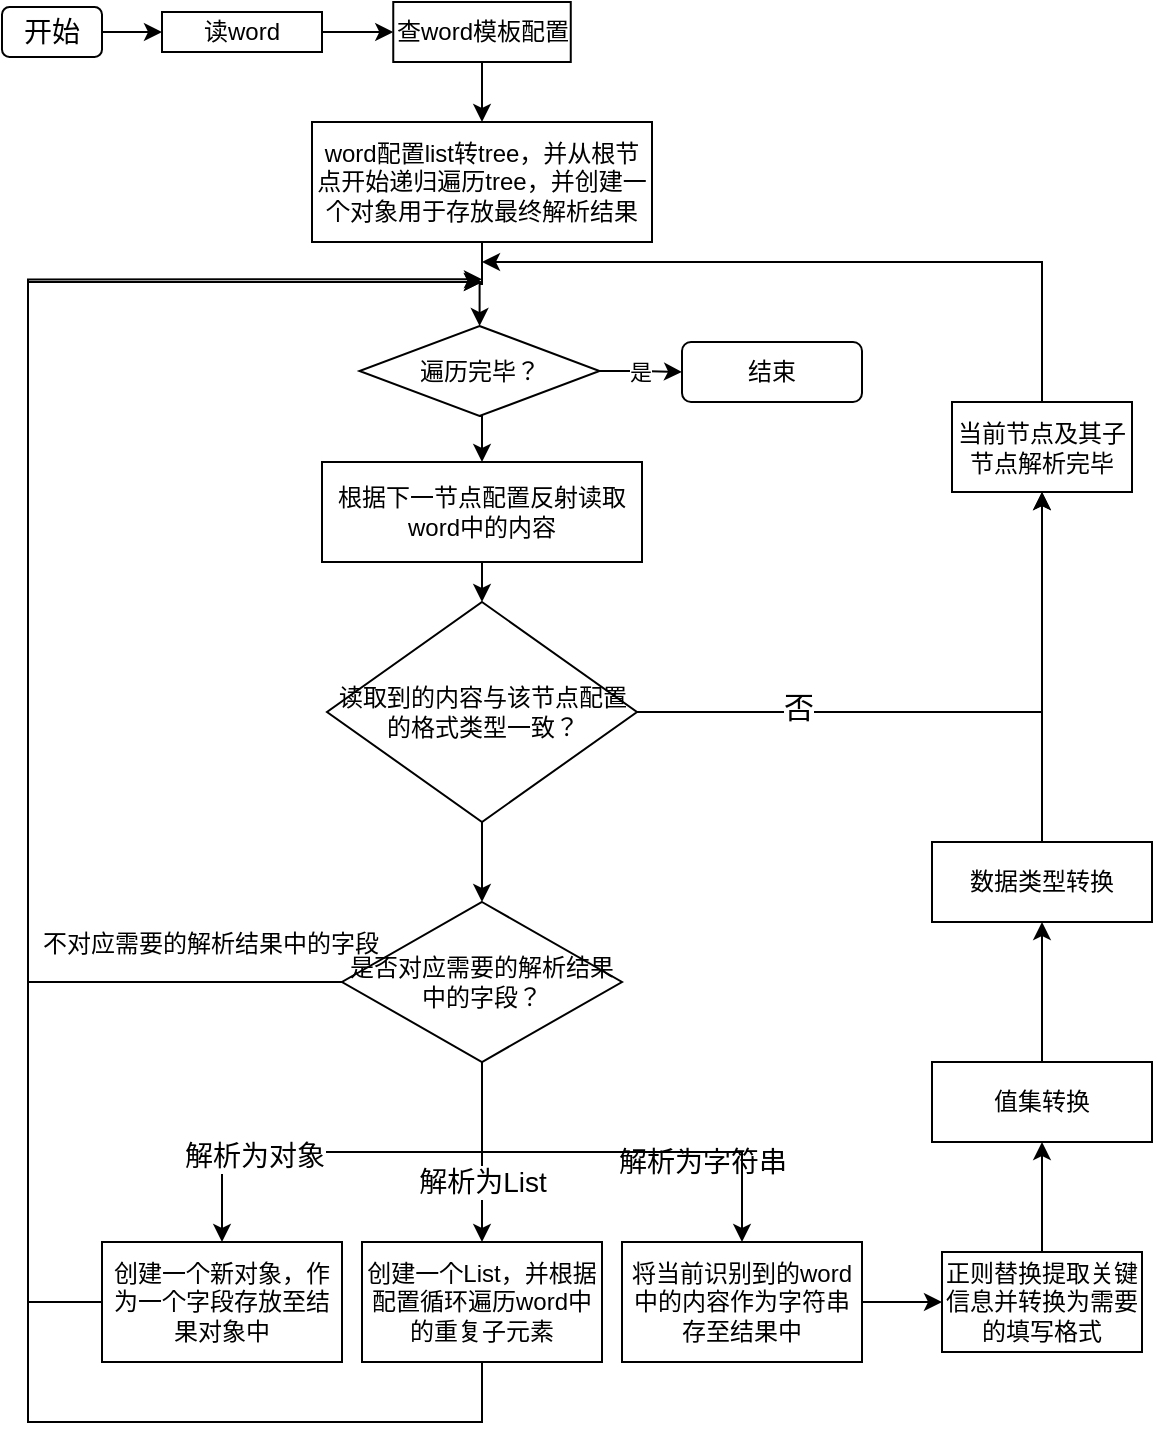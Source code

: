 <mxfile version="20.0.4" type="github">
  <diagram id="cStmrBWBUKKDO5YMdDYV" name="Page-1">
    <mxGraphModel dx="2457" dy="310" grid="0" gridSize="10" guides="1" tooltips="1" connect="1" arrows="1" fold="1" page="0" pageScale="1" pageWidth="827" pageHeight="1169" math="0" shadow="0">
      <root>
        <mxCell id="0" />
        <mxCell id="1" parent="0" />
        <mxCell id="IrY3qVLwDkcVsE8QbAmd-3" value="" style="edgeStyle=orthogonalEdgeStyle;rounded=0;orthogonalLoop=1;jettySize=auto;html=1;" edge="1" parent="1" source="IrY3qVLwDkcVsE8QbAmd-1" target="IrY3qVLwDkcVsE8QbAmd-2">
          <mxGeometry relative="1" as="geometry" />
        </mxCell>
        <mxCell id="IrY3qVLwDkcVsE8QbAmd-1" value="读word" style="rounded=0;whiteSpace=wrap;html=1;" vertex="1" parent="1">
          <mxGeometry x="-20" y="405" width="80" height="20" as="geometry" />
        </mxCell>
        <mxCell id="IrY3qVLwDkcVsE8QbAmd-5" value="" style="edgeStyle=orthogonalEdgeStyle;rounded=0;orthogonalLoop=1;jettySize=auto;html=1;" edge="1" parent="1" source="IrY3qVLwDkcVsE8QbAmd-2" target="IrY3qVLwDkcVsE8QbAmd-4">
          <mxGeometry relative="1" as="geometry" />
        </mxCell>
        <mxCell id="IrY3qVLwDkcVsE8QbAmd-2" value="查word模板配置" style="rounded=0;whiteSpace=wrap;html=1;" vertex="1" parent="1">
          <mxGeometry x="95.63" y="400" width="88.75" height="30" as="geometry" />
        </mxCell>
        <mxCell id="IrY3qVLwDkcVsE8QbAmd-7" value="" style="edgeStyle=orthogonalEdgeStyle;rounded=0;orthogonalLoop=1;jettySize=auto;html=1;exitX=0.5;exitY=1;exitDx=0;exitDy=0;entryX=0.5;entryY=0;entryDx=0;entryDy=0;" edge="1" parent="1" source="IrY3qVLwDkcVsE8QbAmd-17" target="IrY3qVLwDkcVsE8QbAmd-26">
          <mxGeometry relative="1" as="geometry">
            <mxPoint x="137.5" y="600" as="sourcePoint" />
            <mxPoint x="140" y="640" as="targetPoint" />
          </mxGeometry>
        </mxCell>
        <mxCell id="IrY3qVLwDkcVsE8QbAmd-18" value="" style="edgeStyle=orthogonalEdgeStyle;rounded=0;orthogonalLoop=1;jettySize=auto;html=1;" edge="1" parent="1" source="IrY3qVLwDkcVsE8QbAmd-4" target="IrY3qVLwDkcVsE8QbAmd-17">
          <mxGeometry relative="1" as="geometry" />
        </mxCell>
        <mxCell id="IrY3qVLwDkcVsE8QbAmd-4" value="word配置list转tree，并从根节点开始递归遍历tree，并创建一个对象用于存放最终解析结果" style="rounded=0;whiteSpace=wrap;html=1;" vertex="1" parent="1">
          <mxGeometry x="55" y="460" width="170" height="60" as="geometry" />
        </mxCell>
        <mxCell id="IrY3qVLwDkcVsE8QbAmd-8" style="edgeStyle=orthogonalEdgeStyle;rounded=0;orthogonalLoop=1;jettySize=auto;html=1;exitX=1;exitY=0.5;exitDx=0;exitDy=0;entryX=0.5;entryY=1;entryDx=0;entryDy=0;" edge="1" parent="1" source="IrY3qVLwDkcVsE8QbAmd-6" target="IrY3qVLwDkcVsE8QbAmd-11">
          <mxGeometry relative="1" as="geometry">
            <mxPoint x="440" y="680" as="targetPoint" />
            <Array as="points">
              <mxPoint x="420" y="755" />
            </Array>
          </mxGeometry>
        </mxCell>
        <mxCell id="IrY3qVLwDkcVsE8QbAmd-9" value="否" style="edgeLabel;html=1;align=center;verticalAlign=middle;resizable=0;points=[];fontSize=15;" vertex="1" connectable="0" parent="IrY3qVLwDkcVsE8QbAmd-8">
          <mxGeometry x="-0.484" y="3" relative="1" as="geometry">
            <mxPoint as="offset" />
          </mxGeometry>
        </mxCell>
        <mxCell id="IrY3qVLwDkcVsE8QbAmd-14" value="" style="edgeStyle=orthogonalEdgeStyle;rounded=0;orthogonalLoop=1;jettySize=auto;html=1;entryX=0.5;entryY=0;entryDx=0;entryDy=0;" edge="1" parent="1" source="IrY3qVLwDkcVsE8QbAmd-6" target="IrY3qVLwDkcVsE8QbAmd-15">
          <mxGeometry relative="1" as="geometry">
            <mxPoint x="137.5" y="890" as="targetPoint" />
          </mxGeometry>
        </mxCell>
        <mxCell id="IrY3qVLwDkcVsE8QbAmd-6" value="读取到的内容与该节点配置的格式类型一致？" style="rhombus;whiteSpace=wrap;html=1;rounded=0;" vertex="1" parent="1">
          <mxGeometry x="62.5" y="700" width="155" height="110" as="geometry" />
        </mxCell>
        <mxCell id="IrY3qVLwDkcVsE8QbAmd-12" style="edgeStyle=orthogonalEdgeStyle;rounded=0;orthogonalLoop=1;jettySize=auto;html=1;exitX=0.5;exitY=0;exitDx=0;exitDy=0;" edge="1" parent="1" source="IrY3qVLwDkcVsE8QbAmd-11">
          <mxGeometry relative="1" as="geometry">
            <mxPoint x="140" y="530" as="targetPoint" />
            <mxPoint x="500" y="580" as="sourcePoint" />
            <Array as="points">
              <mxPoint x="420" y="530" />
            </Array>
          </mxGeometry>
        </mxCell>
        <mxCell id="IrY3qVLwDkcVsE8QbAmd-11" value="当前节点及其子节点解析完毕" style="whiteSpace=wrap;html=1;" vertex="1" parent="1">
          <mxGeometry x="375" y="600" width="90" height="45" as="geometry" />
        </mxCell>
        <mxCell id="IrY3qVLwDkcVsE8QbAmd-30" value="解析为字符串" style="edgeStyle=orthogonalEdgeStyle;rounded=0;orthogonalLoop=1;jettySize=auto;html=1;fontSize=14;" edge="1" parent="1" source="IrY3qVLwDkcVsE8QbAmd-15" target="IrY3qVLwDkcVsE8QbAmd-29">
          <mxGeometry x="0.111" y="110" relative="1" as="geometry">
            <Array as="points">
              <mxPoint x="140" y="1000" />
              <mxPoint x="140" y="1000" />
            </Array>
            <mxPoint as="offset" />
          </mxGeometry>
        </mxCell>
        <mxCell id="IrY3qVLwDkcVsE8QbAmd-32" value="" style="edgeStyle=orthogonalEdgeStyle;rounded=0;orthogonalLoop=1;jettySize=auto;html=1;" edge="1" parent="1" source="IrY3qVLwDkcVsE8QbAmd-15" target="IrY3qVLwDkcVsE8QbAmd-31">
          <mxGeometry relative="1" as="geometry" />
        </mxCell>
        <mxCell id="IrY3qVLwDkcVsE8QbAmd-42" value="解析为对象" style="edgeLabel;html=1;align=center;verticalAlign=middle;resizable=0;points=[];spacing=16;spacingTop=-3;fontSize=14;" vertex="1" connectable="0" parent="IrY3qVLwDkcVsE8QbAmd-32">
          <mxGeometry x="0.446" y="3" relative="1" as="geometry">
            <mxPoint as="offset" />
          </mxGeometry>
        </mxCell>
        <mxCell id="IrY3qVLwDkcVsE8QbAmd-34" value="" style="edgeStyle=orthogonalEdgeStyle;rounded=0;orthogonalLoop=1;jettySize=auto;html=1;" edge="1" parent="1" source="IrY3qVLwDkcVsE8QbAmd-15" target="IrY3qVLwDkcVsE8QbAmd-33">
          <mxGeometry relative="1" as="geometry" />
        </mxCell>
        <mxCell id="IrY3qVLwDkcVsE8QbAmd-43" value="解析为List" style="edgeLabel;html=1;align=center;verticalAlign=middle;resizable=0;points=[];fontSize=14;" vertex="1" connectable="0" parent="IrY3qVLwDkcVsE8QbAmd-34">
          <mxGeometry x="0.458" y="-2" relative="1" as="geometry">
            <mxPoint x="-116" y="13" as="offset" />
          </mxGeometry>
        </mxCell>
        <mxCell id="IrY3qVLwDkcVsE8QbAmd-40" value="" style="edgeStyle=orthogonalEdgeStyle;rounded=0;orthogonalLoop=1;jettySize=auto;html=1;" edge="1" parent="1" source="IrY3qVLwDkcVsE8QbAmd-15">
          <mxGeometry relative="1" as="geometry">
            <mxPoint x="140" y="540" as="targetPoint" />
            <Array as="points">
              <mxPoint x="-87" y="890" />
              <mxPoint x="-87" y="540" />
            </Array>
          </mxGeometry>
        </mxCell>
        <mxCell id="IrY3qVLwDkcVsE8QbAmd-41" value="不对应需要的解析结果中的字段" style="edgeLabel;html=1;align=center;verticalAlign=middle;resizable=0;points=[];fontSize=12;" vertex="1" connectable="0" parent="IrY3qVLwDkcVsE8QbAmd-40">
          <mxGeometry x="0.749" y="2" relative="1" as="geometry">
            <mxPoint x="-44" y="333" as="offset" />
          </mxGeometry>
        </mxCell>
        <mxCell id="IrY3qVLwDkcVsE8QbAmd-15" value="是否对应需要的解析结果中的字段？" style="rhombus;whiteSpace=wrap;html=1;" vertex="1" parent="1">
          <mxGeometry x="70" y="850" width="140" height="80" as="geometry" />
        </mxCell>
        <mxCell id="IrY3qVLwDkcVsE8QbAmd-20" value="是" style="edgeStyle=orthogonalEdgeStyle;rounded=0;orthogonalLoop=1;jettySize=auto;html=1;" edge="1" parent="1" source="IrY3qVLwDkcVsE8QbAmd-17" target="IrY3qVLwDkcVsE8QbAmd-19">
          <mxGeometry relative="1" as="geometry" />
        </mxCell>
        <mxCell id="IrY3qVLwDkcVsE8QbAmd-17" value="遍历完毕？" style="rhombus;whiteSpace=wrap;html=1;rounded=0;" vertex="1" parent="1">
          <mxGeometry x="78.75" y="562" width="120" height="45" as="geometry" />
        </mxCell>
        <mxCell id="IrY3qVLwDkcVsE8QbAmd-19" value="结束" style="rounded=1;whiteSpace=wrap;html=1;" vertex="1" parent="1">
          <mxGeometry x="240" y="570" width="90" height="30" as="geometry" />
        </mxCell>
        <mxCell id="IrY3qVLwDkcVsE8QbAmd-28" style="edgeStyle=orthogonalEdgeStyle;rounded=0;orthogonalLoop=1;jettySize=auto;html=1;exitX=0.5;exitY=1;exitDx=0;exitDy=0;entryX=0.5;entryY=0;entryDx=0;entryDy=0;" edge="1" parent="1" source="IrY3qVLwDkcVsE8QbAmd-26" target="IrY3qVLwDkcVsE8QbAmd-6">
          <mxGeometry relative="1" as="geometry" />
        </mxCell>
        <mxCell id="IrY3qVLwDkcVsE8QbAmd-26" value="根据下一节点配置反射读取word中的内容" style="rounded=0;whiteSpace=wrap;html=1;" vertex="1" parent="1">
          <mxGeometry x="60" y="630" width="160" height="50" as="geometry" />
        </mxCell>
        <mxCell id="IrY3qVLwDkcVsE8QbAmd-45" style="edgeStyle=orthogonalEdgeStyle;rounded=0;orthogonalLoop=1;jettySize=auto;html=1;fontSize=14;" edge="1" parent="1" source="IrY3qVLwDkcVsE8QbAmd-29">
          <mxGeometry relative="1" as="geometry">
            <mxPoint x="140" y="538.667" as="targetPoint" />
            <Array as="points">
              <mxPoint x="140" y="1110" />
              <mxPoint x="-87" y="1110" />
              <mxPoint x="-87" y="539" />
            </Array>
          </mxGeometry>
        </mxCell>
        <mxCell id="IrY3qVLwDkcVsE8QbAmd-29" value="创建一个List，并根据配置循环遍历word中的重复子元素" style="whiteSpace=wrap;html=1;" vertex="1" parent="1">
          <mxGeometry x="80" y="1020" width="120" height="60" as="geometry" />
        </mxCell>
        <mxCell id="IrY3qVLwDkcVsE8QbAmd-44" style="edgeStyle=orthogonalEdgeStyle;rounded=0;orthogonalLoop=1;jettySize=auto;html=1;fontSize=14;" edge="1" parent="1" source="IrY3qVLwDkcVsE8QbAmd-31">
          <mxGeometry relative="1" as="geometry">
            <mxPoint x="140" y="540" as="targetPoint" />
            <Array as="points">
              <mxPoint x="-87" y="1050" />
              <mxPoint x="-87" y="540" />
            </Array>
          </mxGeometry>
        </mxCell>
        <mxCell id="IrY3qVLwDkcVsE8QbAmd-31" value="创建一个新对象，作为一个字段存放至结果对象中" style="whiteSpace=wrap;html=1;" vertex="1" parent="1">
          <mxGeometry x="-50" y="1020" width="120" height="60" as="geometry" />
        </mxCell>
        <mxCell id="IrY3qVLwDkcVsE8QbAmd-47" value="" style="edgeStyle=orthogonalEdgeStyle;rounded=0;orthogonalLoop=1;jettySize=auto;html=1;fontSize=14;" edge="1" parent="1" source="IrY3qVLwDkcVsE8QbAmd-33" target="IrY3qVLwDkcVsE8QbAmd-46">
          <mxGeometry relative="1" as="geometry" />
        </mxCell>
        <mxCell id="IrY3qVLwDkcVsE8QbAmd-33" value="将当前识别到的word中的内容作为字符串存至结果中" style="whiteSpace=wrap;html=1;" vertex="1" parent="1">
          <mxGeometry x="210" y="1020" width="120" height="60" as="geometry" />
        </mxCell>
        <mxCell id="IrY3qVLwDkcVsE8QbAmd-49" value="" style="edgeStyle=orthogonalEdgeStyle;rounded=0;orthogonalLoop=1;jettySize=auto;html=1;fontSize=14;" edge="1" parent="1" source="IrY3qVLwDkcVsE8QbAmd-46" target="IrY3qVLwDkcVsE8QbAmd-48">
          <mxGeometry relative="1" as="geometry" />
        </mxCell>
        <mxCell id="IrY3qVLwDkcVsE8QbAmd-46" value="正则替换提取关键信息并转换为需要的填写格式" style="whiteSpace=wrap;html=1;" vertex="1" parent="1">
          <mxGeometry x="370" y="1025" width="100" height="50" as="geometry" />
        </mxCell>
        <mxCell id="IrY3qVLwDkcVsE8QbAmd-51" value="" style="edgeStyle=orthogonalEdgeStyle;rounded=0;orthogonalLoop=1;jettySize=auto;html=1;fontSize=14;" edge="1" parent="1" source="IrY3qVLwDkcVsE8QbAmd-48" target="IrY3qVLwDkcVsE8QbAmd-50">
          <mxGeometry relative="1" as="geometry" />
        </mxCell>
        <mxCell id="IrY3qVLwDkcVsE8QbAmd-48" value="值集转换" style="whiteSpace=wrap;html=1;" vertex="1" parent="1">
          <mxGeometry x="365" y="930" width="110" height="40" as="geometry" />
        </mxCell>
        <mxCell id="IrY3qVLwDkcVsE8QbAmd-52" style="edgeStyle=orthogonalEdgeStyle;rounded=0;orthogonalLoop=1;jettySize=auto;html=1;fontSize=14;entryX=0.5;entryY=1;entryDx=0;entryDy=0;" edge="1" parent="1" source="IrY3qVLwDkcVsE8QbAmd-50" target="IrY3qVLwDkcVsE8QbAmd-11">
          <mxGeometry relative="1" as="geometry">
            <mxPoint x="440" y="650" as="targetPoint" />
          </mxGeometry>
        </mxCell>
        <mxCell id="IrY3qVLwDkcVsE8QbAmd-50" value="数据类型转换" style="whiteSpace=wrap;html=1;" vertex="1" parent="1">
          <mxGeometry x="365" y="820" width="110" height="40" as="geometry" />
        </mxCell>
        <mxCell id="IrY3qVLwDkcVsE8QbAmd-55" value="" style="edgeStyle=orthogonalEdgeStyle;rounded=0;orthogonalLoop=1;jettySize=auto;html=1;fontSize=14;" edge="1" parent="1" source="IrY3qVLwDkcVsE8QbAmd-54">
          <mxGeometry relative="1" as="geometry">
            <mxPoint x="-20" y="415" as="targetPoint" />
          </mxGeometry>
        </mxCell>
        <mxCell id="IrY3qVLwDkcVsE8QbAmd-54" value="开始" style="rounded=1;whiteSpace=wrap;html=1;fontSize=14;" vertex="1" parent="1">
          <mxGeometry x="-100" y="402.5" width="50" height="25" as="geometry" />
        </mxCell>
      </root>
    </mxGraphModel>
  </diagram>
</mxfile>
